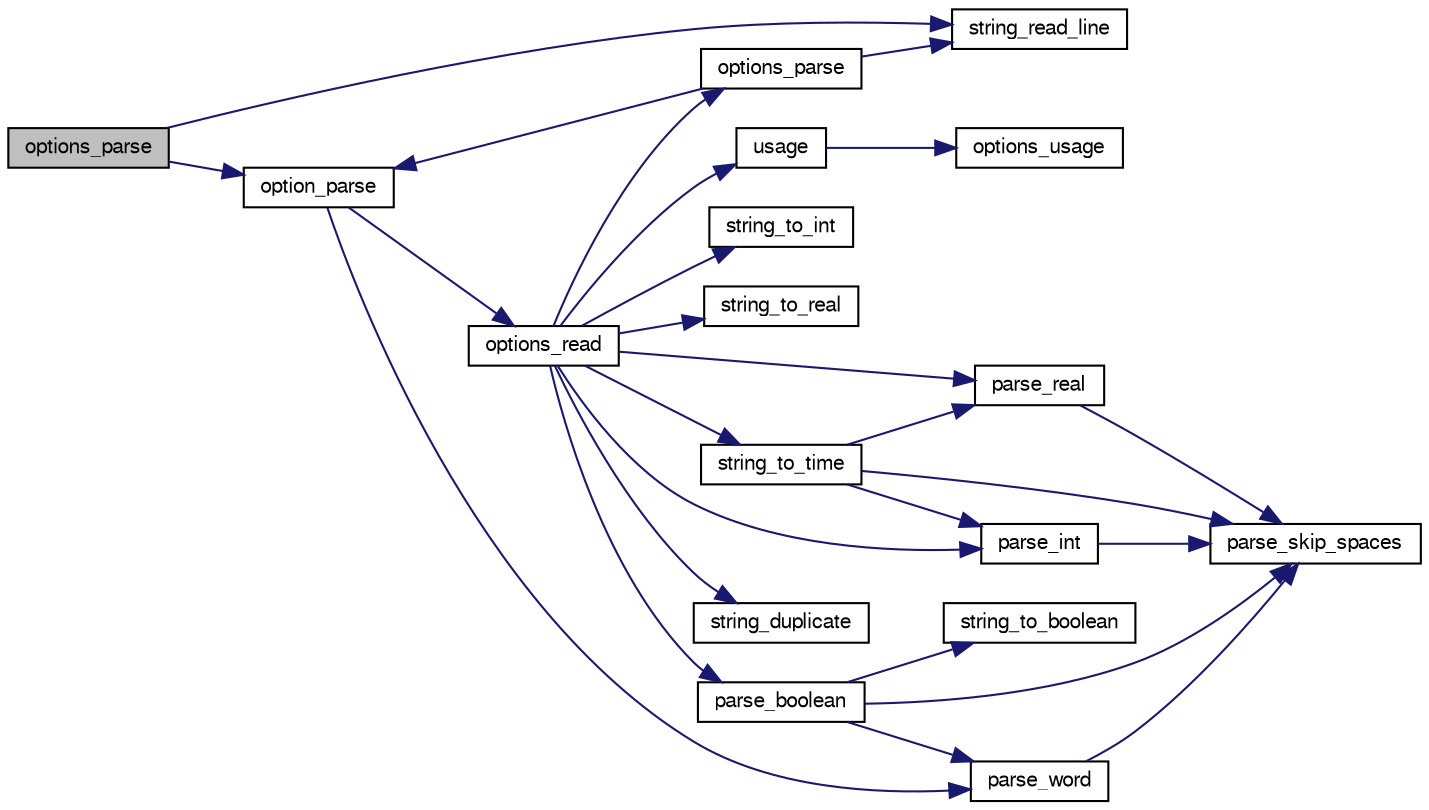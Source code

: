 digraph "options_parse"
{
 // LATEX_PDF_SIZE
  bgcolor="transparent";
  edge [fontname="FreeSans",fontsize="10",labelfontname="FreeSans",labelfontsize="10"];
  node [fontname="FreeSans",fontsize="10",shape=record];
  rankdir="LR";
  Node1 [label="options_parse",height=0.2,width=0.4,color="black", fillcolor="grey75", style="filled", fontcolor="black",tooltip="parse options from a file"];
  Node1 -> Node2 [color="midnightblue",fontsize="10",style="solid",fontname="FreeSans"];
  Node2 [label="option_parse",height=0.2,width=0.4,color="black",URL="$options_8c.html#a4ed43b013f2dae7fdf45172f563ca067",tooltip="parse an option from a string"];
  Node2 -> Node3 [color="midnightblue",fontsize="10",style="solid",fontname="FreeSans"];
  Node3 [label="options_read",height=0.2,width=0.4,color="black",URL="$options_8c.html#abd70399170415e56d89b303e3ecf7f5a",tooltip="Read an option."];
  Node3 -> Node4 [color="midnightblue",fontsize="10",style="solid",fontname="FreeSans"];
  Node4 [label="options_parse",height=0.2,width=0.4,color="black",URL="$options_8c.html#af1c6b2900c17be817795401ee70e0901",tooltip="parse options from a file"];
  Node4 -> Node2 [color="midnightblue",fontsize="10",style="solid",fontname="FreeSans"];
  Node4 -> Node5 [color="midnightblue",fontsize="10",style="solid",fontname="FreeSans"];
  Node5 [label="string_read_line",height=0.2,width=0.4,color="black",URL="$util_8c.html#a69d6b32355eb8f18ae34c14eadfe7e9e",tooltip="Read a line."];
  Node3 -> Node6 [color="midnightblue",fontsize="10",style="solid",fontname="FreeSans"];
  Node6 [label="parse_boolean",height=0.2,width=0.4,color="black",URL="$util_8c.html#af2cee2a5b8a59db2c37169f4c1d8c1e3",tooltip="Parse a boolean."];
  Node6 -> Node7 [color="midnightblue",fontsize="10",style="solid",fontname="FreeSans"];
  Node7 [label="parse_skip_spaces",height=0.2,width=0.4,color="black",URL="$util_8c.html#a35508e8fcec689d875231b2f93fbe4a5",tooltip="Skip spaces."];
  Node6 -> Node8 [color="midnightblue",fontsize="10",style="solid",fontname="FreeSans"];
  Node8 [label="parse_word",height=0.2,width=0.4,color="black",URL="$util_8c.html#a37223454580e3fd41f4bddb3c3970da5",tooltip="Parse a word."];
  Node8 -> Node7 [color="midnightblue",fontsize="10",style="solid",fontname="FreeSans"];
  Node6 -> Node9 [color="midnightblue",fontsize="10",style="solid",fontname="FreeSans"];
  Node9 [label="string_to_boolean",height=0.2,width=0.4,color="black",URL="$util_8c.html#a39aab800a4d838ee1d8dcc30665ffbe9",tooltip="Convert a string into a boolean."];
  Node3 -> Node10 [color="midnightblue",fontsize="10",style="solid",fontname="FreeSans"];
  Node10 [label="parse_int",height=0.2,width=0.4,color="black",URL="$util_8c.html#a0fad57b1fd6851c6cde5258a897b7a61",tooltip="Parse an integer."];
  Node10 -> Node7 [color="midnightblue",fontsize="10",style="solid",fontname="FreeSans"];
  Node3 -> Node11 [color="midnightblue",fontsize="10",style="solid",fontname="FreeSans"];
  Node11 [label="parse_real",height=0.2,width=0.4,color="black",URL="$util_8c.html#a6afb4032b94c4505472fe147fa9a7d37",tooltip="Parse a real number (as a double floating point)."];
  Node11 -> Node7 [color="midnightblue",fontsize="10",style="solid",fontname="FreeSans"];
  Node3 -> Node12 [color="midnightblue",fontsize="10",style="solid",fontname="FreeSans"];
  Node12 [label="string_duplicate",height=0.2,width=0.4,color="black",URL="$util_8c.html#ac3369230f66963a04a0e62b04685ae3c",tooltip="Duplicate a string."];
  Node3 -> Node13 [color="midnightblue",fontsize="10",style="solid",fontname="FreeSans"];
  Node13 [label="string_to_int",height=0.2,width=0.4,color="black",URL="$util_8c.html#a892b51d59129915627472acdf3265d3b",tooltip="Convert a string into an integer."];
  Node3 -> Node14 [color="midnightblue",fontsize="10",style="solid",fontname="FreeSans"];
  Node14 [label="string_to_real",height=0.2,width=0.4,color="black",URL="$util_8c.html#a9a627e55de351c5105f457c5558e92c0",tooltip="Convert a string into a real number."];
  Node3 -> Node15 [color="midnightblue",fontsize="10",style="solid",fontname="FreeSans"];
  Node15 [label="string_to_time",height=0.2,width=0.4,color="black",URL="$util_8c.html#ae7e1797deb6cddf421419046a869bb7c",tooltip="Read time as \"D:HH:MM:SS.C\"."];
  Node15 -> Node10 [color="midnightblue",fontsize="10",style="solid",fontname="FreeSans"];
  Node15 -> Node11 [color="midnightblue",fontsize="10",style="solid",fontname="FreeSans"];
  Node15 -> Node7 [color="midnightblue",fontsize="10",style="solid",fontname="FreeSans"];
  Node3 -> Node16 [color="midnightblue",fontsize="10",style="solid",fontname="FreeSans"];
  Node16 [label="usage",height=0.2,width=0.4,color="black",URL="$main_8c.html#ae8605e2b78cd4a81b6c6b5c30cb7366a",tooltip="Programme usage."];
  Node16 -> Node17 [color="midnightblue",fontsize="10",style="solid",fontname="FreeSans"];
  Node17 [label="options_usage",height=0.2,width=0.4,color="black",URL="$options_8c.html#a27d4dc703f640a059273e52b82128069",tooltip="Print options usage."];
  Node2 -> Node8 [color="midnightblue",fontsize="10",style="solid",fontname="FreeSans"];
  Node1 -> Node5 [color="midnightblue",fontsize="10",style="solid",fontname="FreeSans"];
}
